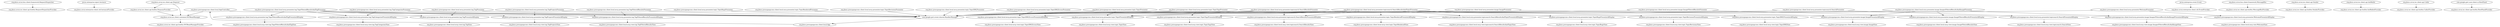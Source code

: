 //
// Generated IOC bean dependency graph in GraphViz DOT format.
//

digraph g {
  "org.jboss.errai.ioc.client.api.builtin.RequestDispatcherProvider"
  "org.jboss.errai.enterprise.client.cdi.InstanceProvider"
  "javax.enterprise.inject.Instance" -> "org.jboss.errai.enterprise.client.cdi.InstanceProvider"
  "org.jboss.errai.ioc.client.api.builtin.IOCBeanManagerProvider"
  "org.jboss.errai.ioc.client.container.IOCBeanManager" -> "org.jboss.errai.ioc.client.api.builtin.IOCBeanManagerProvider"
  "org.jboss.pressgangccms.client.local.App" -> "org.jboss.pressgangccms.client.local.AppController"
  "com.google.gwt.event.shared.HandlerManager" -> "org.jboss.pressgangccms.client.local.App"
  "org.jboss.pressgangccms.client.local.AppController" -> "org.jboss.errai.ioc.client.container.IOCBeanManager"
  "org.jboss.pressgangccms.client.local.AppController" -> "com.google.gwt.event.shared.HandlerManager"
  "org.jboss.errai.enterprise.client.cdi.EventProvider"
  "javax.enterprise.event.Event" -> "org.jboss.errai.enterprise.client.cdi.EventProvider"
  "org.jboss.pressgangccms.client.local.mvp.view.tag.TagCategoriesView"
  "org.jboss.pressgangccms.client.local.mvp.presenter.tag.TagCategoriesPresenter$Display" -> "org.jboss.pressgangccms.client.local.mvp.view.tag.TagCategoriesView"
  "org.jboss.pressgangccms.client.local.mvp.presenter.tag.TagCategoriesPresenter" -> "org.jboss.pressgangccms.client.local.mvp.presenter.tag.TagCategoriesPresenter$Display"
  "org.jboss.pressgangccms.client.local.mvp.presenter.tag.TagCategoriesPresenter" -> "com.google.gwt.event.shared.HandlerManager"
  "org.jboss.errai.ioc.client.api.builtin.MessageBusProvider"
  "org.jboss.pressgangccms.client.local.mvp.view.topic.TopicXMLErrorsView"
  "org.jboss.pressgangccms.client.local.mvp.presenter.topic.TopicXMLErrorsPresenter$Display" -> "org.jboss.pressgangccms.client.local.mvp.view.topic.TopicXMLErrorsView"
  "org.jboss.pressgangccms.client.local.mvp.presenter.topic.TopicXMLErrorsPresenter" -> "org.jboss.pressgangccms.client.local.mvp.presenter.topic.TopicXMLErrorsPresenter$Display"
  "org.jboss.pressgangccms.client.local.mvp.presenter.topic.TopicXMLErrorsPresenter" -> "com.google.gwt.event.shared.HandlerManager"
  "org.jboss.errai.bus.client.framework.RequestDispatcher" -> "org.jboss.errai.ioc.client.api.builtin.RequestDispatcherProvider"
  "org.jboss.pressgangccms.client.local.mvp.view.tag.TagView"
  "org.jboss.pressgangccms.client.local.mvp.presenter.tag.TagPresenter$Display" -> "org.jboss.pressgangccms.client.local.mvp.view.tag.TagView"
  "org.jboss.pressgangccms.client.local.mvp.presenter.tag.TagPresenter" -> "org.jboss.pressgangccms.client.local.mvp.presenter.tag.TagPresenter$Display"
  "org.jboss.pressgangccms.client.local.mvp.presenter.tag.TagPresenter" -> "com.google.gwt.event.shared.HandlerManager"
  "org.jboss.pressgangccms.client.local.mvp.view.image.ImageView"
  "org.jboss.pressgangccms.client.local.mvp.presenter.image.ImagePresenter$Display" -> "org.jboss.pressgangccms.client.local.mvp.view.image.ImageView"
  "org.jboss.pressgangccms.client.local.mvp.presenter.image.ImagePresenter" -> "org.jboss.pressgangccms.client.local.mvp.presenter.image.ImagePresenter$Display"
  "org.jboss.pressgangccms.client.local.mvp.presenter.image.ImagePresenter" -> "com.google.gwt.event.shared.HandlerManager"
  "org.jboss.pressgangccms.client.local.mvp.view.image.ImageFilteredResultsView"
  "org.jboss.pressgangccms.client.local.mvp.presenter.image.ImageFilteredResultsPresenter$Display" -> "org.jboss.pressgangccms.client.local.mvp.view.image.ImageFilteredResultsView"
  "org.jboss.pressgangccms.client.local.mvp.view.image.ImagesFilteredResultsAndImageView"
  "org.jboss.pressgangccms.client.local.mvp.presenter.image.ImagesFilteredResultsAndImagePresenter$Display" -> "org.jboss.pressgangccms.client.local.mvp.view.image.ImagesFilteredResultsAndImageView"
  "org.jboss.pressgangccms.client.local.mvp.presenter.image.ImagesFilteredResultsAndImagePresenter" -> "org.jboss.pressgangccms.client.local.mvp.presenter.image.ImageFilteredResultsPresenter$Display"
  "org.jboss.pressgangccms.client.local.mvp.presenter.image.ImagesFilteredResultsAndImagePresenter" -> "org.jboss.pressgangccms.client.local.mvp.presenter.image.ImagePresenter$Display"
  "org.jboss.pressgangccms.client.local.mvp.presenter.image.ImagesFilteredResultsAndImagePresenter" -> "org.jboss.pressgangccms.client.local.mvp.presenter.image.ImagesFilteredResultsAndImagePresenter$Display"
  "org.jboss.pressgangccms.client.local.mvp.presenter.image.ImagesFilteredResultsAndImagePresenter" -> "com.google.gwt.event.shared.HandlerManager"
  "org.jboss.errai.ioc.client.api.builtin.SenderProvider"
  "org.jboss.errai.ioc.client.api.Sender" -> "org.jboss.errai.ioc.client.api.builtin.SenderProvider"
  "org.jboss.errai.ioc.client.api.builtin.InitBallotProvider"
  "org.jboss.pressgangccms.client.local.mvp.view.topicsearch.SearchView"
  "org.jboss.pressgangccms.client.local.mvp.presenter.topicsearch.SearchPresenter$Display" -> "org.jboss.pressgangccms.client.local.mvp.view.topicsearch.SearchView"
  "org.jboss.pressgangccms.client.local.mvp.presenter.topicsearch.SearchPresenter" -> "org.jboss.pressgangccms.client.local.mvp.presenter.topicsearch.SearchPresenter$Display"
  "org.jboss.pressgangccms.client.local.mvp.presenter.topicsearch.SearchPresenter" -> "com.google.gwt.event.shared.HandlerManager"
  "org.jboss.pressgangccms.client.local.mvp.view.tag.TagProjectsView"
  "org.jboss.pressgangccms.client.local.mvp.presenter.tag.TagProjectsPresenter$Display" -> "org.jboss.pressgangccms.client.local.mvp.view.tag.TagProjectsView"
  "org.jboss.pressgangccms.client.local.mvp.presenter.tag.TagProjectsPresenter" -> "org.jboss.pressgangccms.client.local.mvp.presenter.tag.TagProjectsPresenter$Display"
  "org.jboss.pressgangccms.client.local.mvp.presenter.tag.TagProjectsPresenter" -> "com.google.gwt.event.shared.HandlerManager"
  "org.jboss.pressgangccms.client.local.mvp.presenter.topic.TopicBugsPresenter" -> "com.google.gwt.event.shared.HandlerManager"
  "org.jboss.errai.ioc.client.api.builtin.CallerProvider"
  "org.jboss.errai.ioc.client.api.builtin.RootPanelProvider"
  "com.google.gwt.user.client.ui.RootPanel" -> "org.jboss.errai.ioc.client.api.builtin.RootPanelProvider"
  "org.jboss.pressgangccms.client.local.mvp.view.topic.TopicTagsView"
  "org.jboss.pressgangccms.client.local.mvp.presenter.topic.TopicTagsPresenter$Display" -> "org.jboss.pressgangccms.client.local.mvp.view.topic.TopicTagsView"
  "org.jboss.pressgangccms.client.local.mvp.presenter.topic.TopicTagsPresenter" -> "org.jboss.pressgangccms.client.local.mvp.presenter.topic.TopicTagsPresenter$Display"
  "org.jboss.pressgangccms.client.local.mvp.presenter.topic.TopicTagsPresenter" -> "com.google.gwt.event.shared.HandlerManager"
  "org.jboss.pressgangccms.client.local.mvp.view.WelcomeView"
  "org.jboss.pressgangccms.client.local.mvp.presenter.WelcomePresenter$Display" -> "org.jboss.pressgangccms.client.local.mvp.view.WelcomeView"
  "org.jboss.pressgangccms.client.local.mvp.presenter.WelcomePresenter" -> "com.google.gwt.event.shared.HandlerManager"
  "org.jboss.pressgangccms.client.local.mvp.presenter.WelcomePresenter" -> "org.jboss.pressgangccms.client.local.mvp.presenter.WelcomePresenter$Display"
  "org.jboss.pressgangccms.client.local.mvp.presenter.topic.TopicRenderedPresenter" -> "com.google.gwt.event.shared.HandlerManager"
  "org.jboss.pressgangccms.client.local.mvp.presenter.topic.TopicRevisionsPresenter" -> "com.google.gwt.event.shared.HandlerManager"
  "org.jboss.pressgangccms.client.local.mvp.view.tag.TagsFilteredResultsAndTagView"
  "org.jboss.pressgangccms.client.local.mvp.presenter.tag.TagsFilteredResultsAndTagPresenter$Display" -> "org.jboss.pressgangccms.client.local.mvp.view.tag.TagsFilteredResultsAndTagView"
  "org.jboss.pressgangccms.client.local.mvp.view.tag.TagFilteredResultsView"
  "org.jboss.pressgangccms.client.local.mvp.presenter.tag.TagFilteredResultsPresenter$Display" -> "org.jboss.pressgangccms.client.local.mvp.view.tag.TagFilteredResultsView"
  "org.jboss.pressgangccms.client.local.mvp.presenter.tag.TagsFilteredResultsAndTagPresenter" -> "org.jboss.pressgangccms.client.local.mvp.presenter.tag.TagCategoriesPresenter$Display"
  "org.jboss.pressgangccms.client.local.mvp.presenter.tag.TagsFilteredResultsAndTagPresenter" -> "org.jboss.pressgangccms.client.local.mvp.presenter.tag.TagProjectsPresenter$Display"
  "org.jboss.pressgangccms.client.local.mvp.presenter.tag.TagsFilteredResultsAndTagPresenter" -> "org.jboss.pressgangccms.client.local.mvp.presenter.tag.TagPresenter$Display"
  "org.jboss.pressgangccms.client.local.mvp.presenter.tag.TagsFilteredResultsAndTagPresenter" -> "org.jboss.pressgangccms.client.local.mvp.presenter.tag.TagsFilteredResultsAndTagPresenter$Display"
  "org.jboss.pressgangccms.client.local.mvp.presenter.tag.TagsFilteredResultsAndTagPresenter" -> "org.jboss.pressgangccms.client.local.mvp.presenter.tag.TagFilteredResultsPresenter$Display"
  "org.jboss.pressgangccms.client.local.mvp.presenter.tag.TagsFilteredResultsAndTagPresenter" -> "com.google.gwt.event.shared.HandlerManager"
  "org.jboss.errai.ioc.client.api.InitBallot" -> "org.jboss.errai.ioc.client.api.builtin.InitBallotProvider"
  "org.jboss.errai.ioc.client.api.Caller" -> "org.jboss.errai.ioc.client.api.builtin.CallerProvider"
  "org.jboss.pressgangccms.client.local.mvp.view.topic.TopicView"
  "org.jboss.pressgangccms.client.local.mvp.presenter.topic.TopicPresenter$Display" -> "org.jboss.pressgangccms.client.local.mvp.view.topic.TopicView"
  "org.jboss.pressgangccms.client.local.mvp.view.topicsearch.SearchResultsView"
  "org.jboss.pressgangccms.client.local.mvp.presenter.topicsearch.SearchResultsPresenter$Display" -> "org.jboss.pressgangccms.client.local.mvp.view.topicsearch.SearchResultsView"
  "org.jboss.pressgangccms.client.local.mvp.presenter.topicsearch.SearchResultsPresenter" -> "org.jboss.pressgangccms.client.local.mvp.presenter.topic.TopicPresenter$Display"
  "org.jboss.pressgangccms.client.local.mvp.presenter.topicsearch.SearchResultsPresenter" -> "org.jboss.pressgangccms.client.local.mvp.presenter.topicsearch.SearchResultsPresenter$Display"
  "org.jboss.pressgangccms.client.local.mvp.presenter.topicsearch.SearchResultsPresenter" -> "com.google.gwt.event.shared.HandlerManager"
  "org.jboss.errai.bus.client.framework.MessageBus" -> "org.jboss.errai.ioc.client.api.builtin.MessageBusProvider"
  "org.jboss.errai.ioc.client.api.builtin.DisposerProvider" -> "org.jboss.errai.ioc.client.container.IOCBeanManager"
  "org.jboss.errai.ioc.client.api.Disposer" -> "org.jboss.errai.ioc.client.api.builtin.DisposerProvider"
  "org.jboss.errai.ioc.client.api.Disposer" -> "org.jboss.errai.ioc.client.container.IOCBeanManager"
  "org.jboss.pressgangccms.client.local.mvp.presenter.topic.TopicXMLPresenter" -> "com.google.gwt.event.shared.HandlerManager"
  "org.jboss.pressgangccms.client.local.mvp.presenter.image.ImageFilteredResultsPresenter" -> "org.jboss.pressgangccms.client.local.mvp.presenter.image.ImageFilteredResultsPresenter$Display"
  "org.jboss.pressgangccms.client.local.mvp.presenter.image.ImageFilteredResultsPresenter" -> "com.google.gwt.event.shared.HandlerManager"
  "org.jboss.pressgangccms.client.local.mvp.view.topic.TopicRevisionsView"
  "org.jboss.pressgangccms.client.local.mvp.presenter.topic.TopicRevisionsPresenter$Display" -> "org.jboss.pressgangccms.client.local.mvp.view.topic.TopicRevisionsView"
  "org.jboss.pressgangccms.client.local.mvp.view.topic.TopicXMLView"
  "org.jboss.pressgangccms.client.local.mvp.presenter.topic.TopicXMLPresenter$Display" -> "org.jboss.pressgangccms.client.local.mvp.view.topic.TopicXMLView"
  "org.jboss.pressgangccms.client.local.mvp.view.topic.TopicRenderedView"
  "org.jboss.pressgangccms.client.local.mvp.presenter.topic.TopicRenderedPresenter$Display" -> "org.jboss.pressgangccms.client.local.mvp.view.topic.TopicRenderedView"
  "org.jboss.pressgangccms.client.local.mvp.view.topicsearch.SearchResultsAndTopicView"
  "org.jboss.pressgangccms.client.local.mvp.presenter.topicsearch.SearchResultsAndTopicPresenter$Display" -> "org.jboss.pressgangccms.client.local.mvp.view.topicsearch.SearchResultsAndTopicView"
  "org.jboss.pressgangccms.client.local.mvp.view.topic.TopicBugsView"
  "org.jboss.pressgangccms.client.local.mvp.presenter.topic.TopicBugsPresenter$Display" -> "org.jboss.pressgangccms.client.local.mvp.view.topic.TopicBugsView"
  "org.jboss.pressgangccms.client.local.mvp.presenter.topicsearch.SearchResultsAndTopicPresenter" -> "org.jboss.pressgangccms.client.local.mvp.presenter.topic.TopicRevisionsPresenter$Display"
  "org.jboss.pressgangccms.client.local.mvp.presenter.topicsearch.SearchResultsAndTopicPresenter" -> "org.jboss.pressgangccms.client.local.mvp.presenter.topic.TopicPresenter$Display"
  "org.jboss.pressgangccms.client.local.mvp.presenter.topicsearch.SearchResultsAndTopicPresenter" -> "org.jboss.pressgangccms.client.local.mvp.presenter.topic.TopicXMLErrorsPresenter$Display"
  "org.jboss.pressgangccms.client.local.mvp.presenter.topicsearch.SearchResultsAndTopicPresenter" -> "org.jboss.pressgangccms.client.local.mvp.presenter.topic.TopicXMLPresenter$Display"
  "org.jboss.pressgangccms.client.local.mvp.presenter.topicsearch.SearchResultsAndTopicPresenter" -> "org.jboss.pressgangccms.client.local.mvp.presenter.topic.TopicRenderedPresenter$Display"
  "org.jboss.pressgangccms.client.local.mvp.presenter.topicsearch.SearchResultsAndTopicPresenter" -> "org.jboss.pressgangccms.client.local.mvp.presenter.topicsearch.SearchResultsAndTopicPresenter$Display"
  "org.jboss.pressgangccms.client.local.mvp.presenter.topicsearch.SearchResultsAndTopicPresenter" -> "org.jboss.pressgangccms.client.local.mvp.presenter.topic.TopicTagsPresenter$Display"
  "org.jboss.pressgangccms.client.local.mvp.presenter.topicsearch.SearchResultsAndTopicPresenter" -> "com.google.gwt.event.shared.HandlerManager"
  "org.jboss.pressgangccms.client.local.mvp.presenter.topicsearch.SearchResultsAndTopicPresenter" -> "org.jboss.pressgangccms.client.local.mvp.presenter.topicsearch.SearchResultsPresenter$Display"
  "org.jboss.pressgangccms.client.local.mvp.presenter.topicsearch.SearchResultsAndTopicPresenter" -> "org.jboss.pressgangccms.client.local.mvp.presenter.topic.TopicBugsPresenter$Display"
  "org.jboss.pressgangccms.client.local.mvp.presenter.topic.TopicPresenter" -> "org.jboss.pressgangccms.client.local.mvp.presenter.topic.TopicPresenter$Display"
  "org.jboss.pressgangccms.client.local.mvp.presenter.topic.TopicPresenter" -> "com.google.gwt.event.shared.HandlerManager"
  "org.jboss.pressgangccms.client.local.mvp.presenter.tag.TagFilteredResultsPresenter" -> "org.jboss.pressgangccms.client.local.mvp.presenter.tag.TagFilteredResultsPresenter$Display"
  "org.jboss.pressgangccms.client.local.mvp.presenter.tag.TagFilteredResultsPresenter" -> "com.google.gwt.event.shared.HandlerManager"
}
